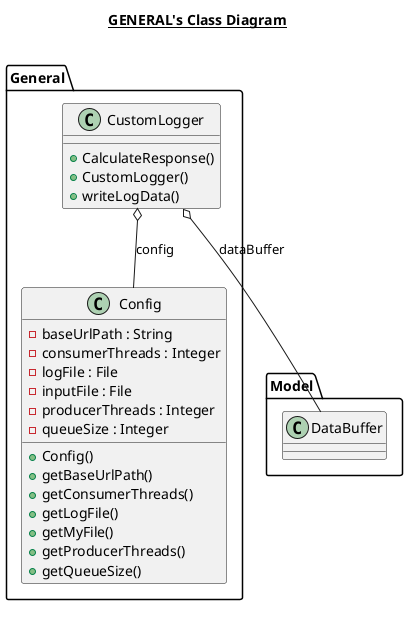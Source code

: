 @startuml

title __GENERAL's Class Diagram__\n

    namespace General {
      class General.Config {
          - baseUrlPath : String
          - consumerThreads : Integer
          - logFile : File
          - inputFile : File
          - producerThreads : Integer
          - queueSize : Integer
          + Config()
          + getBaseUrlPath()
          + getConsumerThreads()
          + getLogFile()
          + getMyFile()
          + getProducerThreads()
          + getQueueSize()
      }
    }

    namespace General {
      class General.CustomLogger {
          + CalculateResponse()
          + CustomLogger()
          + writeLogData()
      }
    }

  General.CustomLogger o-- General.Config : config
  General.CustomLogger o-- Model.DataBuffer : dataBuffer

right footer

endfooter

@enduml
